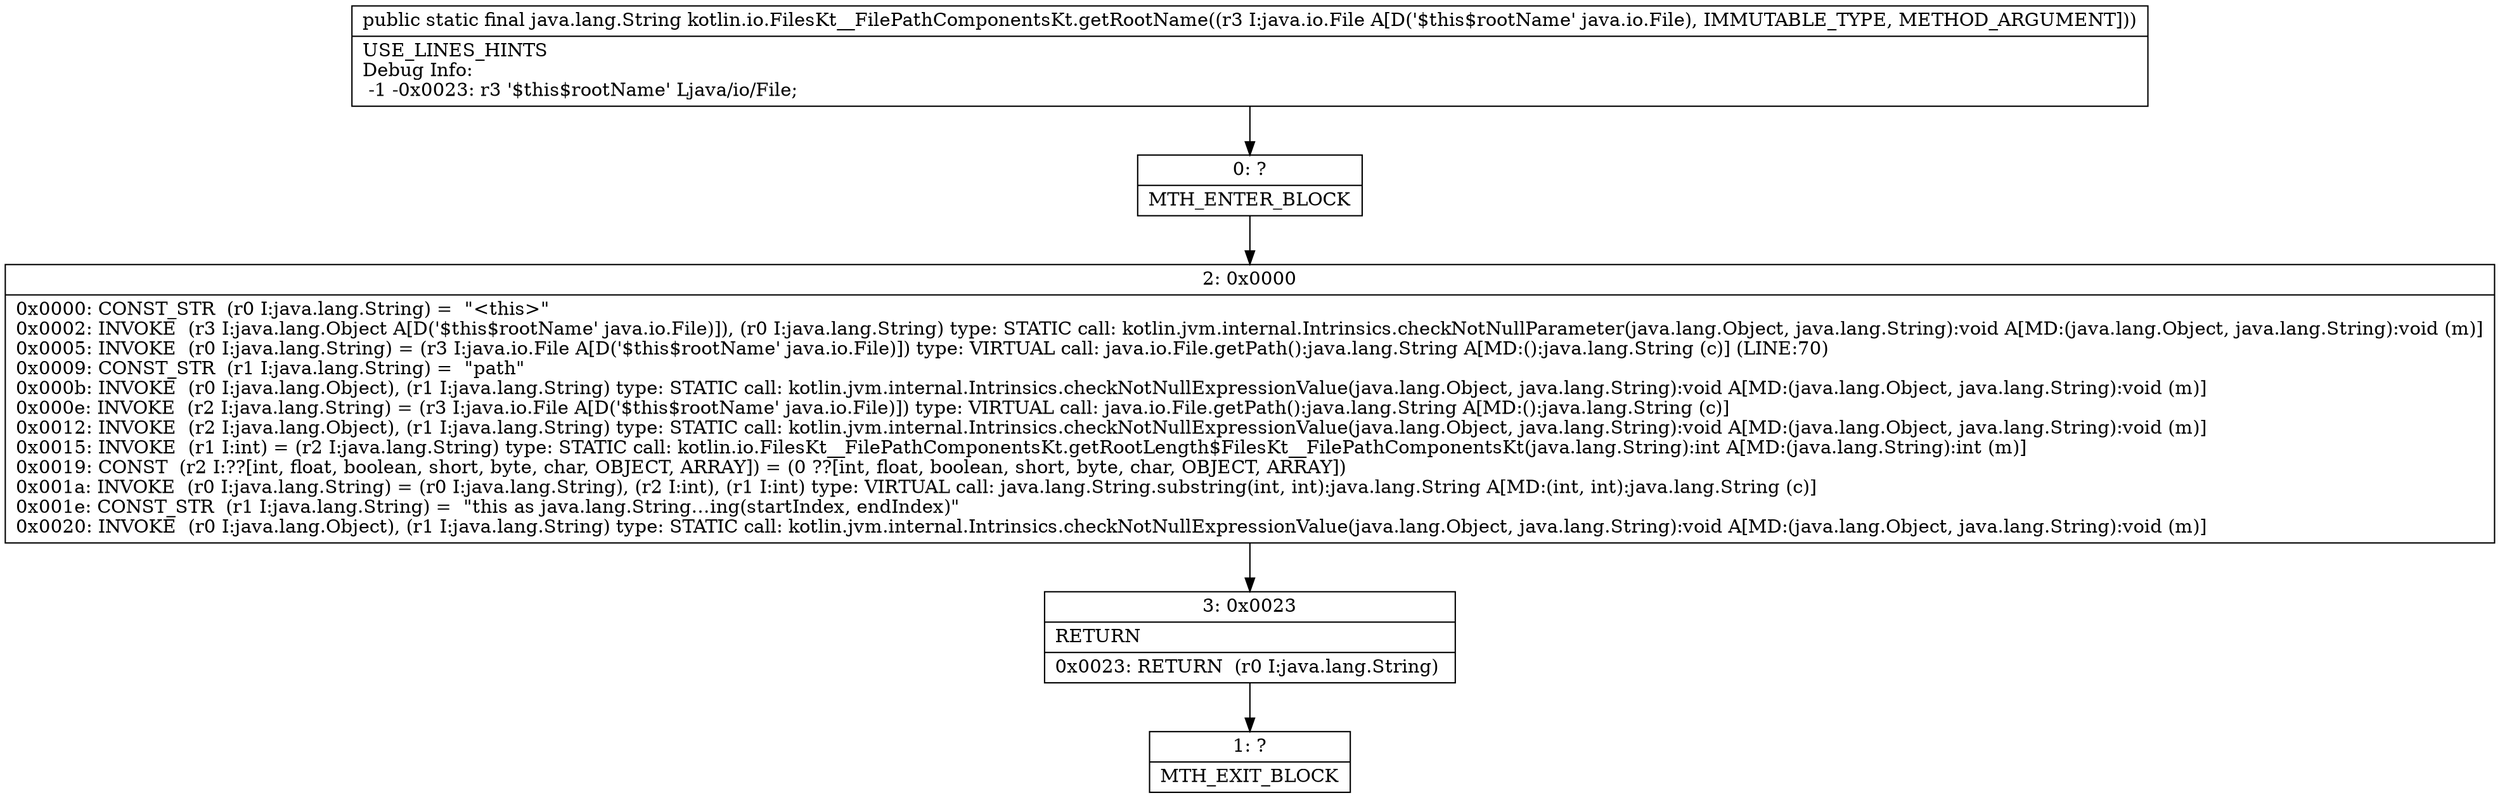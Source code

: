 digraph "CFG forkotlin.io.FilesKt__FilePathComponentsKt.getRootName(Ljava\/io\/File;)Ljava\/lang\/String;" {
Node_0 [shape=record,label="{0\:\ ?|MTH_ENTER_BLOCK\l}"];
Node_2 [shape=record,label="{2\:\ 0x0000|0x0000: CONST_STR  (r0 I:java.lang.String) =  \"\<this\>\" \l0x0002: INVOKE  (r3 I:java.lang.Object A[D('$this$rootName' java.io.File)]), (r0 I:java.lang.String) type: STATIC call: kotlin.jvm.internal.Intrinsics.checkNotNullParameter(java.lang.Object, java.lang.String):void A[MD:(java.lang.Object, java.lang.String):void (m)]\l0x0005: INVOKE  (r0 I:java.lang.String) = (r3 I:java.io.File A[D('$this$rootName' java.io.File)]) type: VIRTUAL call: java.io.File.getPath():java.lang.String A[MD:():java.lang.String (c)] (LINE:70)\l0x0009: CONST_STR  (r1 I:java.lang.String) =  \"path\" \l0x000b: INVOKE  (r0 I:java.lang.Object), (r1 I:java.lang.String) type: STATIC call: kotlin.jvm.internal.Intrinsics.checkNotNullExpressionValue(java.lang.Object, java.lang.String):void A[MD:(java.lang.Object, java.lang.String):void (m)]\l0x000e: INVOKE  (r2 I:java.lang.String) = (r3 I:java.io.File A[D('$this$rootName' java.io.File)]) type: VIRTUAL call: java.io.File.getPath():java.lang.String A[MD:():java.lang.String (c)]\l0x0012: INVOKE  (r2 I:java.lang.Object), (r1 I:java.lang.String) type: STATIC call: kotlin.jvm.internal.Intrinsics.checkNotNullExpressionValue(java.lang.Object, java.lang.String):void A[MD:(java.lang.Object, java.lang.String):void (m)]\l0x0015: INVOKE  (r1 I:int) = (r2 I:java.lang.String) type: STATIC call: kotlin.io.FilesKt__FilePathComponentsKt.getRootLength$FilesKt__FilePathComponentsKt(java.lang.String):int A[MD:(java.lang.String):int (m)]\l0x0019: CONST  (r2 I:??[int, float, boolean, short, byte, char, OBJECT, ARRAY]) = (0 ??[int, float, boolean, short, byte, char, OBJECT, ARRAY]) \l0x001a: INVOKE  (r0 I:java.lang.String) = (r0 I:java.lang.String), (r2 I:int), (r1 I:int) type: VIRTUAL call: java.lang.String.substring(int, int):java.lang.String A[MD:(int, int):java.lang.String (c)]\l0x001e: CONST_STR  (r1 I:java.lang.String) =  \"this as java.lang.String…ing(startIndex, endIndex)\" \l0x0020: INVOKE  (r0 I:java.lang.Object), (r1 I:java.lang.String) type: STATIC call: kotlin.jvm.internal.Intrinsics.checkNotNullExpressionValue(java.lang.Object, java.lang.String):void A[MD:(java.lang.Object, java.lang.String):void (m)]\l}"];
Node_3 [shape=record,label="{3\:\ 0x0023|RETURN\l|0x0023: RETURN  (r0 I:java.lang.String) \l}"];
Node_1 [shape=record,label="{1\:\ ?|MTH_EXIT_BLOCK\l}"];
MethodNode[shape=record,label="{public static final java.lang.String kotlin.io.FilesKt__FilePathComponentsKt.getRootName((r3 I:java.io.File A[D('$this$rootName' java.io.File), IMMUTABLE_TYPE, METHOD_ARGUMENT]))  | USE_LINES_HINTS\lDebug Info:\l  \-1 \-0x0023: r3 '$this$rootName' Ljava\/io\/File;\l}"];
MethodNode -> Node_0;Node_0 -> Node_2;
Node_2 -> Node_3;
Node_3 -> Node_1;
}

